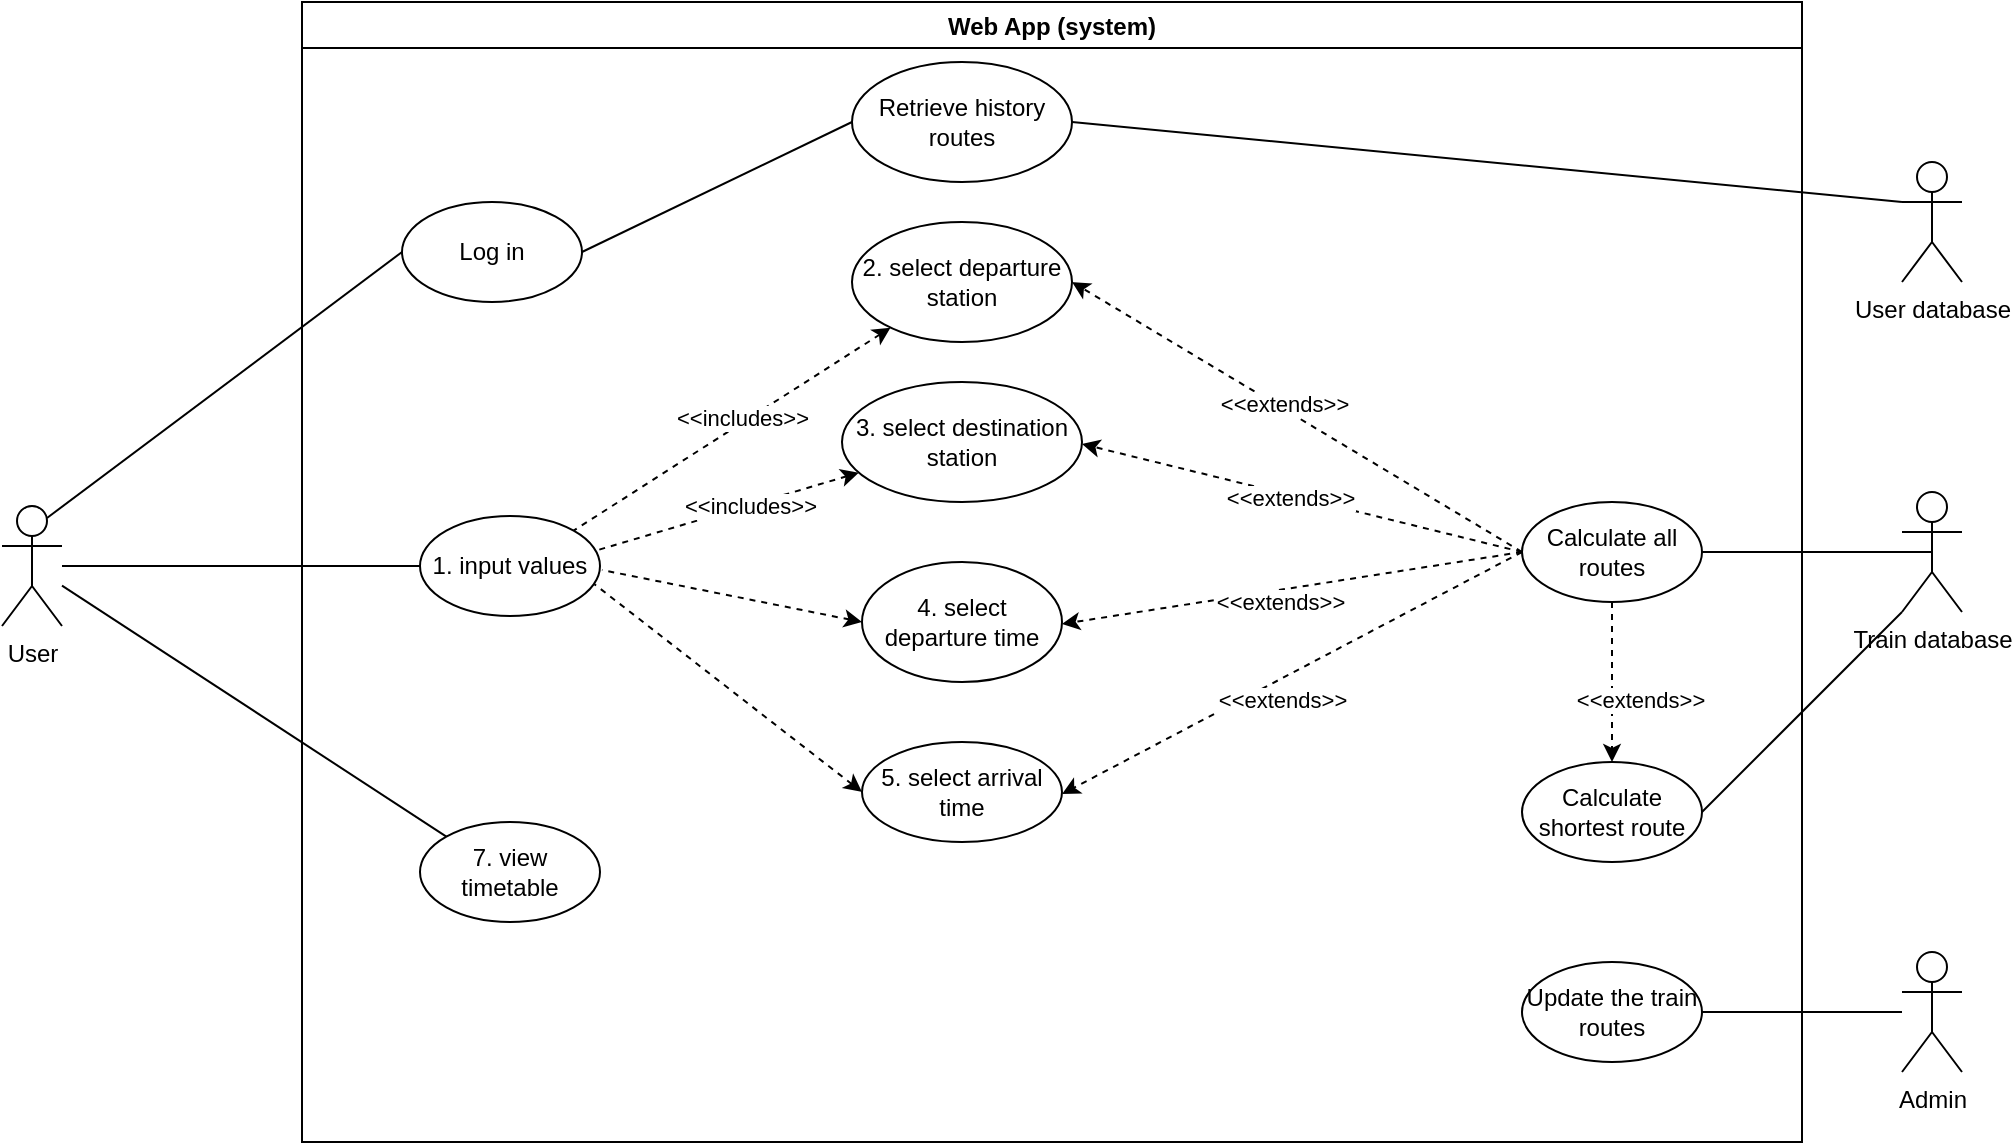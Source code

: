 <mxfile version="13.9.9" type="device"><diagram id="QPcff798MvW5rbr_SucS" name="Page-1"><mxGraphModel dx="1024" dy="584" grid="1" gridSize="10" guides="1" tooltips="1" connect="1" arrows="1" fold="1" page="1" pageScale="1" pageWidth="850" pageHeight="1100" math="0" shadow="0"><root><mxCell id="0"/><mxCell id="1" parent="0"/><mxCell id="PfDyqxdZ0QJ2J-lX5E-r-2" value="Web App (system)" style="swimlane;fillColor=#FFFFFF;startSize=23;" parent="1" vertex="1"><mxGeometry x="230" width="750" height="570" as="geometry"/></mxCell><mxCell id="PfDyqxdZ0QJ2J-lX5E-r-5" value="1. input values" style="ellipse;whiteSpace=wrap;html=1;fillColor=#FFFFFF;" parent="PfDyqxdZ0QJ2J-lX5E-r-2" vertex="1"><mxGeometry x="59" y="257" width="90" height="50" as="geometry"/></mxCell><mxCell id="PfDyqxdZ0QJ2J-lX5E-r-10" style="rounded=0;orthogonalLoop=1;jettySize=auto;html=1;entryX=1;entryY=0;entryDx=0;entryDy=0;dashed=1;startArrow=classic;startFill=1;endArrow=none;endFill=0;" parent="PfDyqxdZ0QJ2J-lX5E-r-2" source="PfDyqxdZ0QJ2J-lX5E-r-7" target="PfDyqxdZ0QJ2J-lX5E-r-5" edge="1"><mxGeometry relative="1" as="geometry"/></mxCell><mxCell id="PfDyqxdZ0QJ2J-lX5E-r-18" value="&amp;lt;&amp;lt;includes&amp;gt;&amp;gt;" style="edgeLabel;html=1;align=center;verticalAlign=middle;resizable=0;points=[];" parent="PfDyqxdZ0QJ2J-lX5E-r-10" vertex="1" connectable="0"><mxGeometry x="-0.163" y="-1" relative="1" as="geometry"><mxPoint x="-7" y="3" as="offset"/></mxGeometry></mxCell><mxCell id="PfDyqxdZ0QJ2J-lX5E-r-7" value="2. select departure station" style="ellipse;whiteSpace=wrap;html=1;fillColor=#FFFFFF;" parent="PfDyqxdZ0QJ2J-lX5E-r-2" vertex="1"><mxGeometry x="275" y="110" width="110" height="60" as="geometry"/></mxCell><mxCell id="PfDyqxdZ0QJ2J-lX5E-r-14" style="edgeStyle=none;rounded=0;orthogonalLoop=1;jettySize=auto;html=1;entryX=0.989;entryY=0.34;entryDx=0;entryDy=0;dashed=1;startArrow=classic;startFill=1;endArrow=none;endFill=0;entryPerimeter=0;" parent="PfDyqxdZ0QJ2J-lX5E-r-2" source="PfDyqxdZ0QJ2J-lX5E-r-8" target="PfDyqxdZ0QJ2J-lX5E-r-5" edge="1"><mxGeometry relative="1" as="geometry"/></mxCell><mxCell id="PfDyqxdZ0QJ2J-lX5E-r-19" value="&amp;lt;&amp;lt;includes&amp;gt;&amp;gt;" style="edgeLabel;html=1;align=center;verticalAlign=middle;resizable=0;points=[];" parent="PfDyqxdZ0QJ2J-lX5E-r-14" vertex="1" connectable="0"><mxGeometry x="-0.153" relative="1" as="geometry"><mxPoint as="offset"/></mxGeometry></mxCell><mxCell id="PfDyqxdZ0QJ2J-lX5E-r-8" value="3. select destination station" style="ellipse;whiteSpace=wrap;html=1;fillColor=#FFFFFF;" parent="PfDyqxdZ0QJ2J-lX5E-r-2" vertex="1"><mxGeometry x="270" y="190" width="120" height="60" as="geometry"/></mxCell><mxCell id="PfDyqxdZ0QJ2J-lX5E-r-9" value="5. select arrival time" style="ellipse;whiteSpace=wrap;html=1;fillColor=#FFFFFF;" parent="PfDyqxdZ0QJ2J-lX5E-r-2" vertex="1"><mxGeometry x="280" y="370" width="100" height="50" as="geometry"/></mxCell><mxCell id="PfDyqxdZ0QJ2J-lX5E-r-16" value="7. view timetable" style="ellipse;whiteSpace=wrap;html=1;fillColor=#FFFFFF;" parent="PfDyqxdZ0QJ2J-lX5E-r-2" vertex="1"><mxGeometry x="59" y="410" width="90" height="50" as="geometry"/></mxCell><mxCell id="wVQazrjvnefEUklBIe33-1" value="4. select departure time" style="ellipse;whiteSpace=wrap;html=1;fillColor=#FFFFFF;" parent="PfDyqxdZ0QJ2J-lX5E-r-2" vertex="1"><mxGeometry x="280" y="280" width="100" height="60" as="geometry"/></mxCell><mxCell id="ZMPhUWTTXAQg3SDlFdY3-1" value="Calculate all routes" style="ellipse;whiteSpace=wrap;html=1;fillColor=#FFFFFF;" parent="PfDyqxdZ0QJ2J-lX5E-r-2" vertex="1"><mxGeometry x="610" y="250" width="90" height="50" as="geometry"/></mxCell><mxCell id="G7bDlfFqFobc1kdaeVT6-16" style="rounded=0;orthogonalLoop=1;jettySize=auto;html=1;exitX=1;exitY=0.5;exitDx=0;exitDy=0;entryX=0;entryY=0.5;entryDx=0;entryDy=0;endArrow=none;endFill=0;strokeColor=#000000;" parent="PfDyqxdZ0QJ2J-lX5E-r-2" source="G7bDlfFqFobc1kdaeVT6-12" target="G7bDlfFqFobc1kdaeVT6-13" edge="1"><mxGeometry relative="1" as="geometry"/></mxCell><mxCell id="G7bDlfFqFobc1kdaeVT6-12" value="Log in" style="ellipse;whiteSpace=wrap;html=1;fillColor=#FFFFFF;" parent="PfDyqxdZ0QJ2J-lX5E-r-2" vertex="1"><mxGeometry x="50" y="100" width="90" height="50" as="geometry"/></mxCell><mxCell id="G7bDlfFqFobc1kdaeVT6-13" value="Retrieve history routes" style="ellipse;whiteSpace=wrap;html=1;fillColor=#FFFFFF;" parent="PfDyqxdZ0QJ2J-lX5E-r-2" vertex="1"><mxGeometry x="275" y="30" width="110" height="60" as="geometry"/></mxCell><mxCell id="G7bDlfFqFobc1kdaeVT6-29" style="edgeStyle=none;rounded=0;orthogonalLoop=1;jettySize=auto;html=1;dashed=1;endArrow=classic;endFill=1;startArrow=none;startFill=0;exitX=0;exitY=0.5;exitDx=0;exitDy=0;" parent="PfDyqxdZ0QJ2J-lX5E-r-2" source="ZMPhUWTTXAQg3SDlFdY3-1" edge="1"><mxGeometry relative="1" as="geometry"><mxPoint x="538.528" y="473.901" as="sourcePoint"/><mxPoint x="380" y="396" as="targetPoint"/></mxGeometry></mxCell><mxCell id="G7bDlfFqFobc1kdaeVT6-30" value="&amp;lt;&amp;lt;extends&amp;gt;&amp;gt;" style="edgeLabel;html=1;align=center;verticalAlign=middle;resizable=0;points=[];" parent="G7bDlfFqFobc1kdaeVT6-29" vertex="1" connectable="0"><mxGeometry x="0.159" y="2" relative="1" as="geometry"><mxPoint x="12" y="2" as="offset"/></mxGeometry></mxCell><mxCell id="G7bDlfFqFobc1kdaeVT6-31" style="edgeStyle=none;rounded=0;orthogonalLoop=1;jettySize=auto;html=1;dashed=1;endArrow=classic;endFill=1;startArrow=none;startFill=0;exitX=0;exitY=0.5;exitDx=0;exitDy=0;" parent="PfDyqxdZ0QJ2J-lX5E-r-2" source="ZMPhUWTTXAQg3SDlFdY3-1" edge="1"><mxGeometry relative="1" as="geometry"><mxPoint x="610" y="190" as="sourcePoint"/><mxPoint x="380" y="311" as="targetPoint"/></mxGeometry></mxCell><mxCell id="G7bDlfFqFobc1kdaeVT6-32" value="&amp;lt;&amp;lt;extends&amp;gt;&amp;gt;" style="edgeLabel;html=1;align=center;verticalAlign=middle;resizable=0;points=[];" parent="G7bDlfFqFobc1kdaeVT6-31" vertex="1" connectable="0"><mxGeometry x="0.159" y="2" relative="1" as="geometry"><mxPoint x="12" y="2" as="offset"/></mxGeometry></mxCell><mxCell id="G7bDlfFqFobc1kdaeVT6-33" style="edgeStyle=none;rounded=0;orthogonalLoop=1;jettySize=auto;html=1;dashed=1;endArrow=classic;endFill=1;startArrow=none;startFill=0;exitX=0;exitY=0.5;exitDx=0;exitDy=0;" parent="PfDyqxdZ0QJ2J-lX5E-r-2" source="ZMPhUWTTXAQg3SDlFdY3-1" edge="1"><mxGeometry relative="1" as="geometry"><mxPoint x="620" y="100" as="sourcePoint"/><mxPoint x="390" y="221" as="targetPoint"/></mxGeometry></mxCell><mxCell id="G7bDlfFqFobc1kdaeVT6-34" value="&amp;lt;&amp;lt;extends&amp;gt;&amp;gt;" style="edgeLabel;html=1;align=center;verticalAlign=middle;resizable=0;points=[];" parent="G7bDlfFqFobc1kdaeVT6-33" vertex="1" connectable="0"><mxGeometry x="0.159" y="2" relative="1" as="geometry"><mxPoint x="12" y="2" as="offset"/></mxGeometry></mxCell><mxCell id="G7bDlfFqFobc1kdaeVT6-35" style="edgeStyle=none;rounded=0;orthogonalLoop=1;jettySize=auto;html=1;dashed=1;endArrow=classic;endFill=1;startArrow=none;startFill=0;exitX=0;exitY=0.5;exitDx=0;exitDy=0;entryX=1;entryY=0.5;entryDx=0;entryDy=0;" parent="PfDyqxdZ0QJ2J-lX5E-r-2" source="ZMPhUWTTXAQg3SDlFdY3-1" target="PfDyqxdZ0QJ2J-lX5E-r-7" edge="1"><mxGeometry relative="1" as="geometry"><mxPoint x="640" y="305" as="sourcePoint"/><mxPoint x="390" y="140" as="targetPoint"/></mxGeometry></mxCell><mxCell id="G7bDlfFqFobc1kdaeVT6-36" value="&amp;lt;&amp;lt;extends&amp;gt;&amp;gt;" style="edgeLabel;html=1;align=center;verticalAlign=middle;resizable=0;points=[];" parent="G7bDlfFqFobc1kdaeVT6-35" vertex="1" connectable="0"><mxGeometry x="0.159" y="2" relative="1" as="geometry"><mxPoint x="12" y="2" as="offset"/></mxGeometry></mxCell><mxCell id="G7bDlfFqFobc1kdaeVT6-39" style="edgeStyle=none;rounded=0;orthogonalLoop=1;jettySize=auto;html=1;entryX=0.969;entryY=0.682;entryDx=0;entryDy=0;dashed=1;startArrow=classic;startFill=1;endArrow=none;endFill=0;entryPerimeter=0;exitX=0;exitY=0.5;exitDx=0;exitDy=0;" parent="PfDyqxdZ0QJ2J-lX5E-r-2" source="PfDyqxdZ0QJ2J-lX5E-r-9" target="PfDyqxdZ0QJ2J-lX5E-r-5" edge="1"><mxGeometry relative="1" as="geometry"><mxPoint x="298.198" y="255.137" as="sourcePoint"/><mxPoint x="168.01" y="294" as="targetPoint"/></mxGeometry></mxCell><mxCell id="61ep2OrUPHsLJaAn-z7L-3" value="Calculate shortest route" style="ellipse;whiteSpace=wrap;html=1;fillColor=#FFFFFF;" vertex="1" parent="PfDyqxdZ0QJ2J-lX5E-r-2"><mxGeometry x="610" y="380" width="90" height="50" as="geometry"/></mxCell><mxCell id="61ep2OrUPHsLJaAn-z7L-4" style="edgeStyle=none;rounded=0;orthogonalLoop=1;jettySize=auto;html=1;dashed=1;endArrow=classic;endFill=1;startArrow=none;startFill=0;exitX=0.5;exitY=1;exitDx=0;exitDy=0;entryX=0.5;entryY=0;entryDx=0;entryDy=0;" edge="1" parent="PfDyqxdZ0QJ2J-lX5E-r-2" source="ZMPhUWTTXAQg3SDlFdY3-1" target="61ep2OrUPHsLJaAn-z7L-3"><mxGeometry relative="1" as="geometry"><mxPoint x="640" y="320" as="sourcePoint"/><mxPoint x="410" y="441" as="targetPoint"/></mxGeometry></mxCell><mxCell id="61ep2OrUPHsLJaAn-z7L-5" value="&amp;lt;&amp;lt;extends&amp;gt;&amp;gt;" style="edgeLabel;html=1;align=center;verticalAlign=middle;resizable=0;points=[];" vertex="1" connectable="0" parent="61ep2OrUPHsLJaAn-z7L-4"><mxGeometry x="0.159" y="2" relative="1" as="geometry"><mxPoint x="12" y="2" as="offset"/></mxGeometry></mxCell><mxCell id="61ep2OrUPHsLJaAn-z7L-9" value="Update the train routes" style="ellipse;whiteSpace=wrap;html=1;fillColor=#FFFFFF;" vertex="1" parent="PfDyqxdZ0QJ2J-lX5E-r-2"><mxGeometry x="610" y="480" width="90" height="50" as="geometry"/></mxCell><mxCell id="PfDyqxdZ0QJ2J-lX5E-r-13" style="rounded=0;orthogonalLoop=1;jettySize=auto;html=1;entryX=0;entryY=0.5;entryDx=0;entryDy=0;endArrow=none;endFill=0;" parent="1" source="PfDyqxdZ0QJ2J-lX5E-r-3" target="PfDyqxdZ0QJ2J-lX5E-r-5" edge="1"><mxGeometry relative="1" as="geometry"/></mxCell><mxCell id="PfDyqxdZ0QJ2J-lX5E-r-17" style="edgeStyle=none;rounded=0;orthogonalLoop=1;jettySize=auto;html=1;entryX=0;entryY=0;entryDx=0;entryDy=0;endArrow=none;endFill=0;" parent="1" source="PfDyqxdZ0QJ2J-lX5E-r-3" target="PfDyqxdZ0QJ2J-lX5E-r-16" edge="1"><mxGeometry relative="1" as="geometry"/></mxCell><mxCell id="G7bDlfFqFobc1kdaeVT6-18" style="edgeStyle=none;rounded=0;orthogonalLoop=1;jettySize=auto;html=1;exitX=0.75;exitY=0.1;exitDx=0;exitDy=0;exitPerimeter=0;entryX=0;entryY=0.5;entryDx=0;entryDy=0;endArrow=none;endFill=0;strokeColor=#000000;" parent="1" source="PfDyqxdZ0QJ2J-lX5E-r-3" target="G7bDlfFqFobc1kdaeVT6-12" edge="1"><mxGeometry relative="1" as="geometry"/></mxCell><mxCell id="PfDyqxdZ0QJ2J-lX5E-r-3" value="User" style="shape=umlActor;verticalLabelPosition=bottom;verticalAlign=top;html=1;outlineConnect=0;fillColor=#FFFFFF;" parent="1" vertex="1"><mxGeometry x="80" y="252" width="30" height="60" as="geometry"/></mxCell><mxCell id="G7bDlfFqFobc1kdaeVT6-1" value="Train database" style="shape=umlActor;verticalLabelPosition=bottom;verticalAlign=top;html=1;outlineConnect=0;fillColor=#FFFFFF;" parent="1" vertex="1"><mxGeometry x="1030" y="245" width="30" height="60" as="geometry"/></mxCell><mxCell id="G7bDlfFqFobc1kdaeVT6-11" style="rounded=0;orthogonalLoop=1;jettySize=auto;html=1;exitX=1;exitY=0.5;exitDx=0;exitDy=0;endArrow=none;endFill=0;strokeColor=#000000;entryX=0.5;entryY=0.5;entryDx=0;entryDy=0;entryPerimeter=0;" parent="1" source="ZMPhUWTTXAQg3SDlFdY3-1" target="G7bDlfFqFobc1kdaeVT6-1" edge="1"><mxGeometry relative="1" as="geometry"/></mxCell><mxCell id="G7bDlfFqFobc1kdaeVT6-24" value="User database" style="shape=umlActor;verticalLabelPosition=bottom;verticalAlign=top;html=1;outlineConnect=0;fillColor=#FFFFFF;" parent="1" vertex="1"><mxGeometry x="1030" y="80" width="30" height="60" as="geometry"/></mxCell><mxCell id="G7bDlfFqFobc1kdaeVT6-28" style="edgeStyle=none;rounded=0;orthogonalLoop=1;jettySize=auto;html=1;exitX=1;exitY=0.5;exitDx=0;exitDy=0;entryX=0;entryY=0.333;entryDx=0;entryDy=0;entryPerimeter=0;endArrow=none;endFill=0;strokeColor=#000000;" parent="1" source="G7bDlfFqFobc1kdaeVT6-13" target="G7bDlfFqFobc1kdaeVT6-24" edge="1"><mxGeometry relative="1" as="geometry"/></mxCell><mxCell id="G7bDlfFqFobc1kdaeVT6-37" style="edgeStyle=none;rounded=0;orthogonalLoop=1;jettySize=auto;html=1;dashed=1;startArrow=classic;startFill=1;endArrow=none;endFill=0;exitX=0;exitY=0.5;exitDx=0;exitDy=0;" parent="1" source="wVQazrjvnefEUklBIe33-1" edge="1"><mxGeometry relative="1" as="geometry"><mxPoint x="518.198" y="245.137" as="sourcePoint"/><mxPoint x="380" y="284" as="targetPoint"/></mxGeometry></mxCell><mxCell id="61ep2OrUPHsLJaAn-z7L-7" style="rounded=0;orthogonalLoop=1;jettySize=auto;html=1;exitX=1;exitY=0.5;exitDx=0;exitDy=0;entryX=0;entryY=1;entryDx=0;entryDy=0;entryPerimeter=0;endArrow=none;endFill=0;" edge="1" parent="1" source="61ep2OrUPHsLJaAn-z7L-3" target="G7bDlfFqFobc1kdaeVT6-1"><mxGeometry relative="1" as="geometry"/></mxCell><mxCell id="61ep2OrUPHsLJaAn-z7L-8" value="Admin" style="shape=umlActor;verticalLabelPosition=bottom;verticalAlign=top;html=1;outlineConnect=0;fillColor=#FFFFFF;" vertex="1" parent="1"><mxGeometry x="1030" y="475" width="30" height="60" as="geometry"/></mxCell><mxCell id="61ep2OrUPHsLJaAn-z7L-10" style="edgeStyle=none;rounded=0;orthogonalLoop=1;jettySize=auto;html=1;exitX=1;exitY=0.5;exitDx=0;exitDy=0;endArrow=none;endFill=0;" edge="1" parent="1" source="61ep2OrUPHsLJaAn-z7L-9" target="61ep2OrUPHsLJaAn-z7L-8"><mxGeometry relative="1" as="geometry"/></mxCell></root></mxGraphModel></diagram></mxfile>